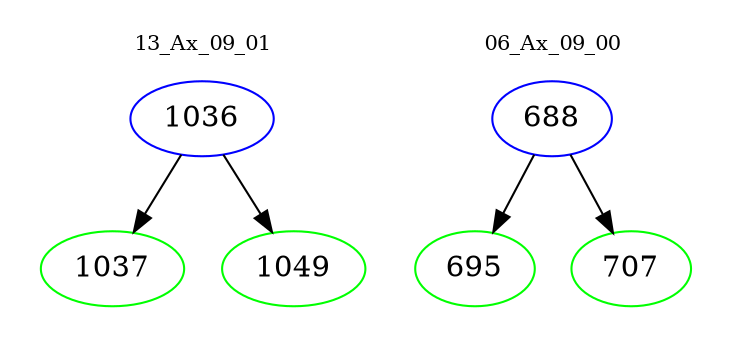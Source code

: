 digraph{
subgraph cluster_0 {
color = white
label = "13_Ax_09_01";
fontsize=10;
T0_1036 [label="1036", color="blue"]
T0_1036 -> T0_1037 [color="black"]
T0_1037 [label="1037", color="green"]
T0_1036 -> T0_1049 [color="black"]
T0_1049 [label="1049", color="green"]
}
subgraph cluster_1 {
color = white
label = "06_Ax_09_00";
fontsize=10;
T1_688 [label="688", color="blue"]
T1_688 -> T1_695 [color="black"]
T1_695 [label="695", color="green"]
T1_688 -> T1_707 [color="black"]
T1_707 [label="707", color="green"]
}
}
